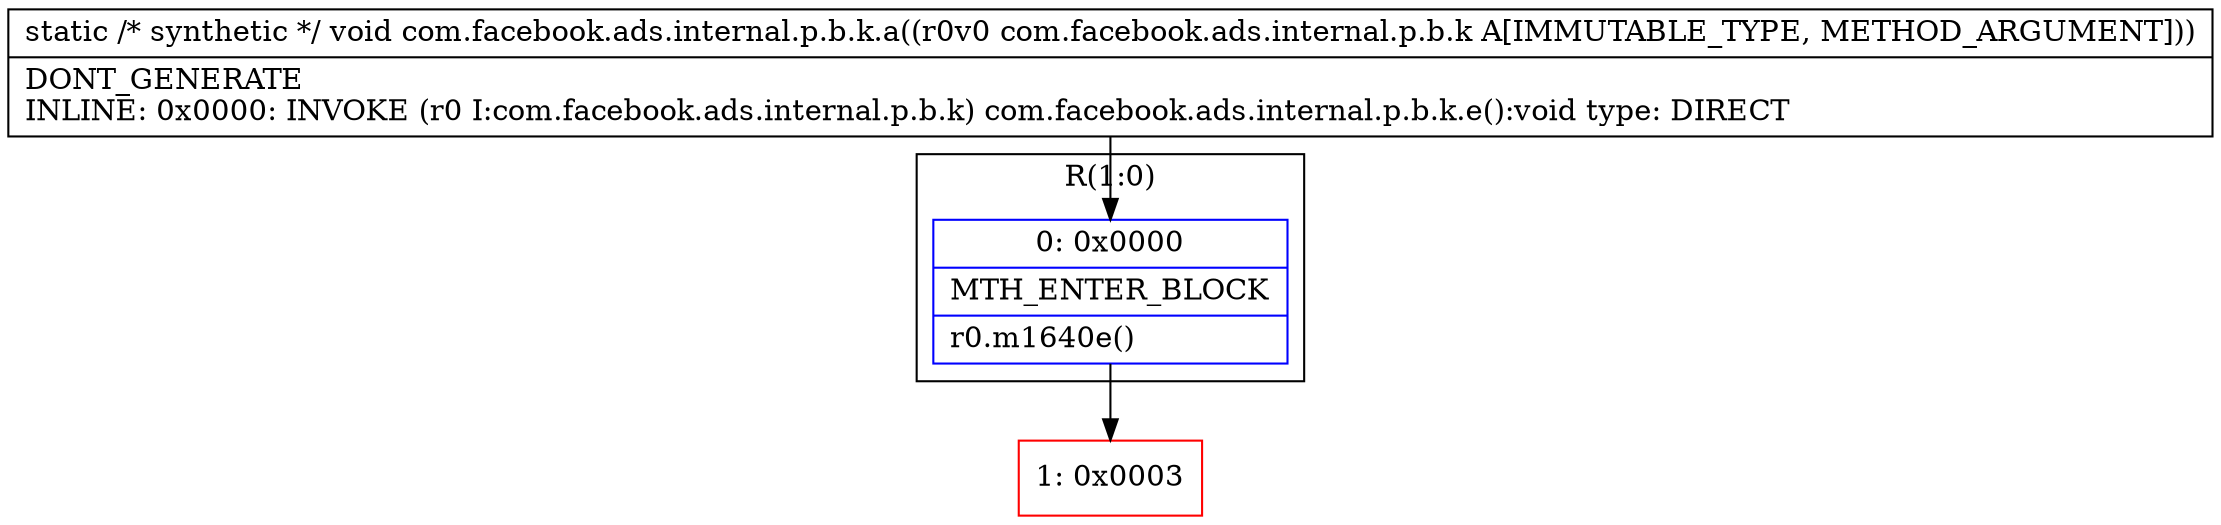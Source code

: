 digraph "CFG forcom.facebook.ads.internal.p.b.k.a(Lcom\/facebook\/ads\/internal\/p\/b\/k;)V" {
subgraph cluster_Region_946659890 {
label = "R(1:0)";
node [shape=record,color=blue];
Node_0 [shape=record,label="{0\:\ 0x0000|MTH_ENTER_BLOCK\l|r0.m1640e()\l}"];
}
Node_1 [shape=record,color=red,label="{1\:\ 0x0003}"];
MethodNode[shape=record,label="{static \/* synthetic *\/ void com.facebook.ads.internal.p.b.k.a((r0v0 com.facebook.ads.internal.p.b.k A[IMMUTABLE_TYPE, METHOD_ARGUMENT]))  | DONT_GENERATE\lINLINE: 0x0000: INVOKE  (r0 I:com.facebook.ads.internal.p.b.k) com.facebook.ads.internal.p.b.k.e():void type: DIRECT\l}"];
MethodNode -> Node_0;
Node_0 -> Node_1;
}

